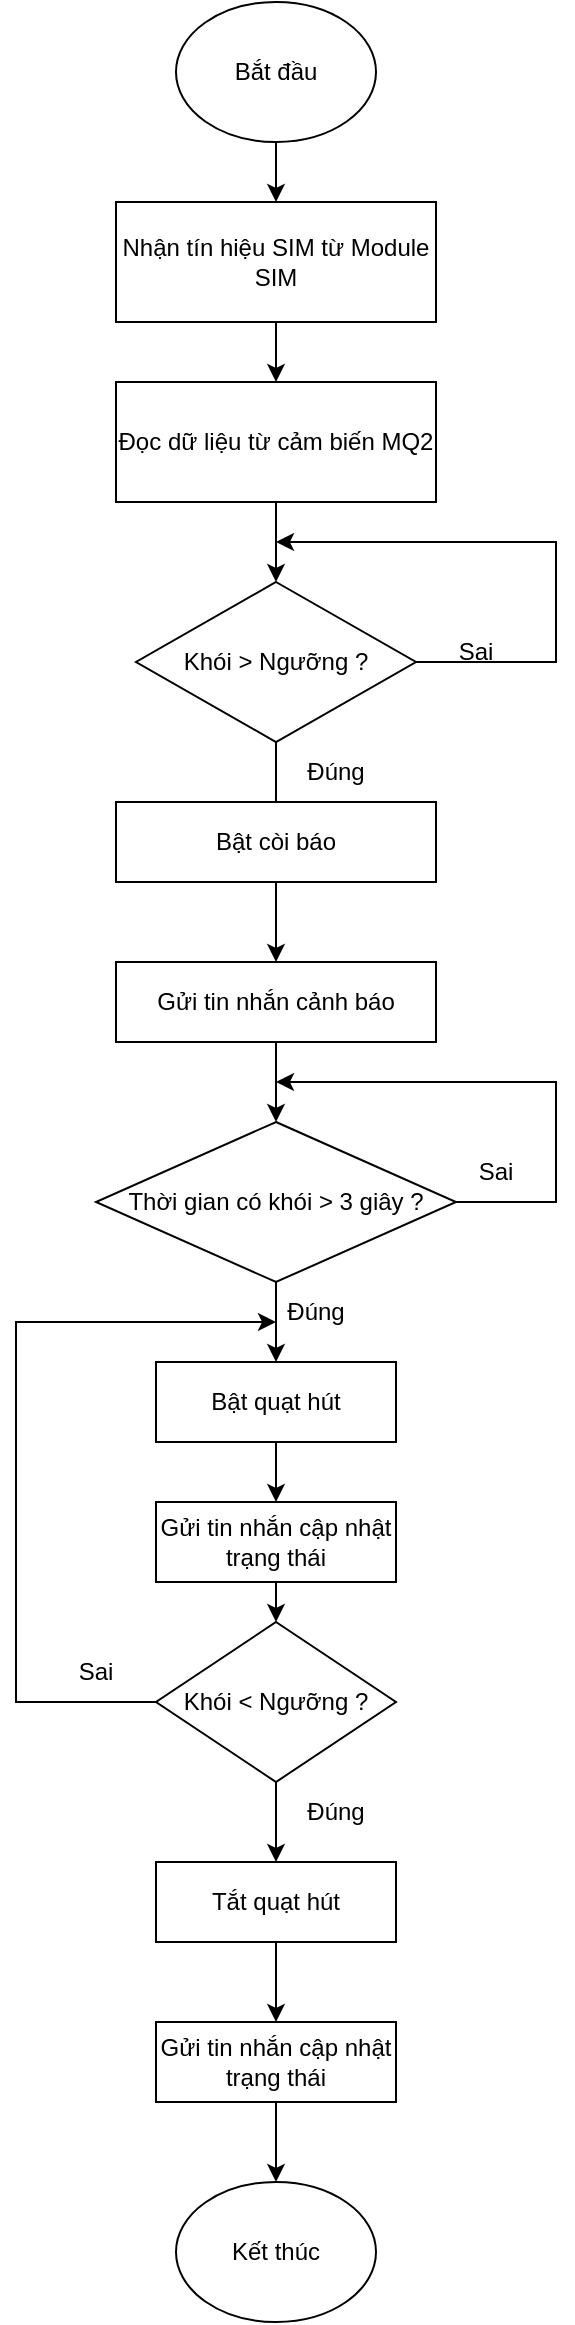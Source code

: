 <mxfile version="24.5.4" type="github">
  <diagram id="C5RBs43oDa-KdzZeNtuy" name="Page-1">
    <mxGraphModel dx="880" dy="468" grid="1" gridSize="10" guides="1" tooltips="1" connect="1" arrows="1" fold="1" page="1" pageScale="1" pageWidth="827" pageHeight="1169" math="0" shadow="0">
      <root>
        <mxCell id="WIyWlLk6GJQsqaUBKTNV-0" />
        <mxCell id="WIyWlLk6GJQsqaUBKTNV-1" parent="WIyWlLk6GJQsqaUBKTNV-0" />
        <mxCell id="zSassUHMQbRocknkWVJ4-0" value="" style="edgeStyle=orthogonalEdgeStyle;rounded=0;orthogonalLoop=1;jettySize=auto;html=1;" edge="1" parent="WIyWlLk6GJQsqaUBKTNV-1" source="eV6czUfD6VqGQYj8JQj0-37" target="eV6czUfD6VqGQYj8JQj0-52">
          <mxGeometry relative="1" as="geometry" />
        </mxCell>
        <mxCell id="eV6czUfD6VqGQYj8JQj0-37" value="Bắt đầu" style="ellipse;whiteSpace=wrap;html=1;" parent="WIyWlLk6GJQsqaUBKTNV-1" vertex="1">
          <mxGeometry x="320" y="40" width="100" height="70" as="geometry" />
        </mxCell>
        <mxCell id="eV6czUfD6VqGQYj8JQj0-38" style="edgeStyle=orthogonalEdgeStyle;rounded=0;orthogonalLoop=1;jettySize=auto;html=1;exitX=0.5;exitY=1;exitDx=0;exitDy=0;" parent="WIyWlLk6GJQsqaUBKTNV-1" source="eV6czUfD6VqGQYj8JQj0-39" edge="1">
          <mxGeometry relative="1" as="geometry">
            <mxPoint x="369.903" y="460.0" as="targetPoint" />
          </mxGeometry>
        </mxCell>
        <mxCell id="eV6czUfD6VqGQYj8JQj0-39" value="Khói &amp;gt; Ngưỡng&lt;span style=&quot;background-color: initial;&quot;&gt;&amp;nbsp;?&lt;/span&gt;" style="rhombus;whiteSpace=wrap;html=1;" parent="WIyWlLk6GJQsqaUBKTNV-1" vertex="1">
          <mxGeometry x="300" y="330" width="140" height="80" as="geometry" />
        </mxCell>
        <mxCell id="eV6czUfD6VqGQYj8JQj0-40" value="Đúng" style="text;html=1;align=center;verticalAlign=middle;whiteSpace=wrap;rounded=0;" parent="WIyWlLk6GJQsqaUBKTNV-1" vertex="1">
          <mxGeometry x="370" y="410" width="60" height="30" as="geometry" />
        </mxCell>
        <mxCell id="eV6czUfD6VqGQYj8JQj0-41" value="Sai" style="text;html=1;align=center;verticalAlign=middle;whiteSpace=wrap;rounded=0;" parent="WIyWlLk6GJQsqaUBKTNV-1" vertex="1">
          <mxGeometry x="440" y="350" width="60" height="30" as="geometry" />
        </mxCell>
        <mxCell id="eV6czUfD6VqGQYj8JQj0-42" style="edgeStyle=orthogonalEdgeStyle;rounded=0;orthogonalLoop=1;jettySize=auto;html=1;exitX=0.5;exitY=1;exitDx=0;exitDy=0;entryX=0.5;entryY=0;entryDx=0;entryDy=0;" parent="WIyWlLk6GJQsqaUBKTNV-1" source="eV6czUfD6VqGQYj8JQj0-43" target="eV6czUfD6VqGQYj8JQj0-54" edge="1">
          <mxGeometry relative="1" as="geometry" />
        </mxCell>
        <mxCell id="eV6czUfD6VqGQYj8JQj0-43" value="Bật còi báo" style="rounded=0;whiteSpace=wrap;html=1;" parent="WIyWlLk6GJQsqaUBKTNV-1" vertex="1">
          <mxGeometry x="290" y="440" width="160" height="40" as="geometry" />
        </mxCell>
        <mxCell id="eV6czUfD6VqGQYj8JQj0-45" style="edgeStyle=orthogonalEdgeStyle;rounded=0;orthogonalLoop=1;jettySize=auto;html=1;exitX=0.5;exitY=1;exitDx=0;exitDy=0;entryX=0.5;entryY=0;entryDx=0;entryDy=0;" parent="WIyWlLk6GJQsqaUBKTNV-1" source="eV6czUfD6VqGQYj8JQj0-46" target="eV6czUfD6VqGQYj8JQj0-48" edge="1">
          <mxGeometry relative="1" as="geometry" />
        </mxCell>
        <mxCell id="eV6czUfD6VqGQYj8JQj0-46" value="Thời gian có khói &amp;gt; 3 giây ?" style="rhombus;whiteSpace=wrap;html=1;" parent="WIyWlLk6GJQsqaUBKTNV-1" vertex="1">
          <mxGeometry x="280" y="600" width="180" height="80" as="geometry" />
        </mxCell>
        <mxCell id="eV6czUfD6VqGQYj8JQj0-47" style="edgeStyle=orthogonalEdgeStyle;rounded=0;orthogonalLoop=1;jettySize=auto;html=1;exitX=0.5;exitY=1;exitDx=0;exitDy=0;entryX=0.5;entryY=0;entryDx=0;entryDy=0;" parent="WIyWlLk6GJQsqaUBKTNV-1" source="eV6czUfD6VqGQYj8JQj0-48" target="eV6czUfD6VqGQYj8JQj0-68" edge="1">
          <mxGeometry relative="1" as="geometry" />
        </mxCell>
        <mxCell id="eV6czUfD6VqGQYj8JQj0-48" value="Bật quạt hút" style="rounded=0;whiteSpace=wrap;html=1;" parent="WIyWlLk6GJQsqaUBKTNV-1" vertex="1">
          <mxGeometry x="310" y="720" width="120" height="40" as="geometry" />
        </mxCell>
        <mxCell id="eV6czUfD6VqGQYj8JQj0-49" value="Kết thúc" style="ellipse;whiteSpace=wrap;html=1;" parent="WIyWlLk6GJQsqaUBKTNV-1" vertex="1">
          <mxGeometry x="320" y="1130" width="100" height="70" as="geometry" />
        </mxCell>
        <mxCell id="eV6czUfD6VqGQYj8JQj0-50" value="" style="edgeStyle=orthogonalEdgeStyle;rounded=0;orthogonalLoop=1;jettySize=auto;html=1;entryX=0.5;entryY=0;entryDx=0;entryDy=0;exitX=0.5;exitY=1;exitDx=0;exitDy=0;" parent="WIyWlLk6GJQsqaUBKTNV-1" source="eV6czUfD6VqGQYj8JQj0-51" target="eV6czUfD6VqGQYj8JQj0-39" edge="1">
          <mxGeometry relative="1" as="geometry">
            <mxPoint x="370" y="330" as="targetPoint" />
            <Array as="points">
              <mxPoint x="370" y="310" />
              <mxPoint x="370" y="310" />
            </Array>
          </mxGeometry>
        </mxCell>
        <mxCell id="eV6czUfD6VqGQYj8JQj0-51" value="Đọc dữ liệu từ cảm biến MQ2" style="rounded=0;whiteSpace=wrap;html=1;" parent="WIyWlLk6GJQsqaUBKTNV-1" vertex="1">
          <mxGeometry x="290" y="230" width="160" height="60" as="geometry" />
        </mxCell>
        <mxCell id="zSassUHMQbRocknkWVJ4-2" value="" style="edgeStyle=orthogonalEdgeStyle;rounded=0;orthogonalLoop=1;jettySize=auto;html=1;" edge="1" parent="WIyWlLk6GJQsqaUBKTNV-1" source="eV6czUfD6VqGQYj8JQj0-52" target="eV6czUfD6VqGQYj8JQj0-51">
          <mxGeometry relative="1" as="geometry" />
        </mxCell>
        <mxCell id="eV6czUfD6VqGQYj8JQj0-52" value="Nhận tín hiệu SIM từ Module SIM" style="rounded=0;whiteSpace=wrap;html=1;" parent="WIyWlLk6GJQsqaUBKTNV-1" vertex="1">
          <mxGeometry x="290" y="140" width="160" height="60" as="geometry" />
        </mxCell>
        <mxCell id="eV6czUfD6VqGQYj8JQj0-54" value="Gửi tin nhắn cảnh báo" style="rounded=0;whiteSpace=wrap;html=1;" parent="WIyWlLk6GJQsqaUBKTNV-1" vertex="1">
          <mxGeometry x="290" y="520" width="160" height="40" as="geometry" />
        </mxCell>
        <mxCell id="eV6czUfD6VqGQYj8JQj0-55" value="Đúng" style="text;html=1;align=center;verticalAlign=middle;whiteSpace=wrap;rounded=0;" parent="WIyWlLk6GJQsqaUBKTNV-1" vertex="1">
          <mxGeometry x="360" y="680" width="60" height="30" as="geometry" />
        </mxCell>
        <mxCell id="eV6czUfD6VqGQYj8JQj0-57" value="" style="endArrow=classic;html=1;rounded=0;exitX=1;exitY=0.5;exitDx=0;exitDy=0;" parent="WIyWlLk6GJQsqaUBKTNV-1" source="eV6czUfD6VqGQYj8JQj0-46" edge="1">
          <mxGeometry width="50" height="50" relative="1" as="geometry">
            <mxPoint x="400" y="810" as="sourcePoint" />
            <mxPoint x="370" y="580" as="targetPoint" />
            <Array as="points">
              <mxPoint x="510" y="640" />
              <mxPoint x="510" y="600" />
              <mxPoint x="510" y="580" />
            </Array>
          </mxGeometry>
        </mxCell>
        <mxCell id="eV6czUfD6VqGQYj8JQj0-58" value="Sai" style="text;html=1;align=center;verticalAlign=middle;whiteSpace=wrap;rounded=0;" parent="WIyWlLk6GJQsqaUBKTNV-1" vertex="1">
          <mxGeometry x="450" y="610" width="60" height="30" as="geometry" />
        </mxCell>
        <mxCell id="eV6czUfD6VqGQYj8JQj0-59" style="edgeStyle=orthogonalEdgeStyle;rounded=0;orthogonalLoop=1;jettySize=auto;html=1;exitX=0.5;exitY=1;exitDx=0;exitDy=0;entryX=0.5;entryY=0;entryDx=0;entryDy=0;" parent="WIyWlLk6GJQsqaUBKTNV-1" source="eV6czUfD6VqGQYj8JQj0-61" target="eV6czUfD6VqGQYj8JQj0-63" edge="1">
          <mxGeometry relative="1" as="geometry" />
        </mxCell>
        <mxCell id="eV6czUfD6VqGQYj8JQj0-60" style="edgeStyle=orthogonalEdgeStyle;rounded=0;orthogonalLoop=1;jettySize=auto;html=1;exitX=0;exitY=0.5;exitDx=0;exitDy=0;" parent="WIyWlLk6GJQsqaUBKTNV-1" edge="1">
          <mxGeometry relative="1" as="geometry">
            <mxPoint x="370" y="700" as="targetPoint" />
            <mxPoint x="315.0" y="890" as="sourcePoint" />
            <Array as="points">
              <mxPoint x="240" y="890" />
              <mxPoint x="240" y="700" />
            </Array>
          </mxGeometry>
        </mxCell>
        <mxCell id="eV6czUfD6VqGQYj8JQj0-61" value="Khói &amp;lt; Ngưỡng ?" style="rhombus;whiteSpace=wrap;html=1;" parent="WIyWlLk6GJQsqaUBKTNV-1" vertex="1">
          <mxGeometry x="310" y="850" width="120" height="80" as="geometry" />
        </mxCell>
        <mxCell id="eV6czUfD6VqGQYj8JQj0-62" style="edgeStyle=orthogonalEdgeStyle;rounded=0;orthogonalLoop=1;jettySize=auto;html=1;exitX=0.5;exitY=1;exitDx=0;exitDy=0;entryX=0.5;entryY=0;entryDx=0;entryDy=0;" parent="WIyWlLk6GJQsqaUBKTNV-1" source="eV6czUfD6VqGQYj8JQj0-63" target="eV6czUfD6VqGQYj8JQj0-70" edge="1">
          <mxGeometry relative="1" as="geometry" />
        </mxCell>
        <mxCell id="eV6czUfD6VqGQYj8JQj0-63" value="Tắt quạt hút" style="rounded=0;whiteSpace=wrap;html=1;" parent="WIyWlLk6GJQsqaUBKTNV-1" vertex="1">
          <mxGeometry x="310" y="970" width="120" height="40" as="geometry" />
        </mxCell>
        <mxCell id="eV6czUfD6VqGQYj8JQj0-64" value="Đúng" style="text;html=1;align=center;verticalAlign=middle;whiteSpace=wrap;rounded=0;" parent="WIyWlLk6GJQsqaUBKTNV-1" vertex="1">
          <mxGeometry x="370" y="930" width="60" height="30" as="geometry" />
        </mxCell>
        <mxCell id="eV6czUfD6VqGQYj8JQj0-65" value="Sai" style="text;html=1;align=center;verticalAlign=middle;whiteSpace=wrap;rounded=0;" parent="WIyWlLk6GJQsqaUBKTNV-1" vertex="1">
          <mxGeometry x="250" y="860" width="60" height="30" as="geometry" />
        </mxCell>
        <mxCell id="eV6czUfD6VqGQYj8JQj0-66" value="" style="endArrow=classic;html=1;rounded=0;exitX=0.5;exitY=1;exitDx=0;exitDy=0;" parent="WIyWlLk6GJQsqaUBKTNV-1" source="eV6czUfD6VqGQYj8JQj0-54" edge="1">
          <mxGeometry width="50" height="50" relative="1" as="geometry">
            <mxPoint x="330" y="770" as="sourcePoint" />
            <mxPoint x="370" y="600" as="targetPoint" />
          </mxGeometry>
        </mxCell>
        <mxCell id="eV6czUfD6VqGQYj8JQj0-67" style="edgeStyle=orthogonalEdgeStyle;rounded=0;orthogonalLoop=1;jettySize=auto;html=1;exitX=0.5;exitY=1;exitDx=0;exitDy=0;entryX=0.5;entryY=0;entryDx=0;entryDy=0;" parent="WIyWlLk6GJQsqaUBKTNV-1" source="eV6czUfD6VqGQYj8JQj0-68" target="eV6czUfD6VqGQYj8JQj0-61" edge="1">
          <mxGeometry relative="1" as="geometry" />
        </mxCell>
        <mxCell id="eV6czUfD6VqGQYj8JQj0-68" value="Gửi tin nhắn cập nhật trạng thái" style="rounded=0;whiteSpace=wrap;html=1;" parent="WIyWlLk6GJQsqaUBKTNV-1" vertex="1">
          <mxGeometry x="310" y="790" width="120" height="40" as="geometry" />
        </mxCell>
        <mxCell id="eV6czUfD6VqGQYj8JQj0-69" style="edgeStyle=orthogonalEdgeStyle;rounded=0;orthogonalLoop=1;jettySize=auto;html=1;exitX=0.5;exitY=1;exitDx=0;exitDy=0;entryX=0.5;entryY=0;entryDx=0;entryDy=0;" parent="WIyWlLk6GJQsqaUBKTNV-1" source="eV6czUfD6VqGQYj8JQj0-70" target="eV6czUfD6VqGQYj8JQj0-49" edge="1">
          <mxGeometry relative="1" as="geometry" />
        </mxCell>
        <mxCell id="eV6czUfD6VqGQYj8JQj0-70" value="Gửi tin nhắn cập nhật trạng thái" style="rounded=0;whiteSpace=wrap;html=1;" parent="WIyWlLk6GJQsqaUBKTNV-1" vertex="1">
          <mxGeometry x="310" y="1050" width="120" height="40" as="geometry" />
        </mxCell>
        <mxCell id="eV6czUfD6VqGQYj8JQj0-71" style="edgeStyle=orthogonalEdgeStyle;rounded=0;orthogonalLoop=1;jettySize=auto;html=1;exitX=1;exitY=0.5;exitDx=0;exitDy=0;" parent="WIyWlLk6GJQsqaUBKTNV-1" source="eV6czUfD6VqGQYj8JQj0-39" edge="1">
          <mxGeometry relative="1" as="geometry">
            <mxPoint x="370" y="310" as="targetPoint" />
            <Array as="points">
              <mxPoint x="510" y="370" />
              <mxPoint x="510" y="310" />
            </Array>
          </mxGeometry>
        </mxCell>
      </root>
    </mxGraphModel>
  </diagram>
</mxfile>
